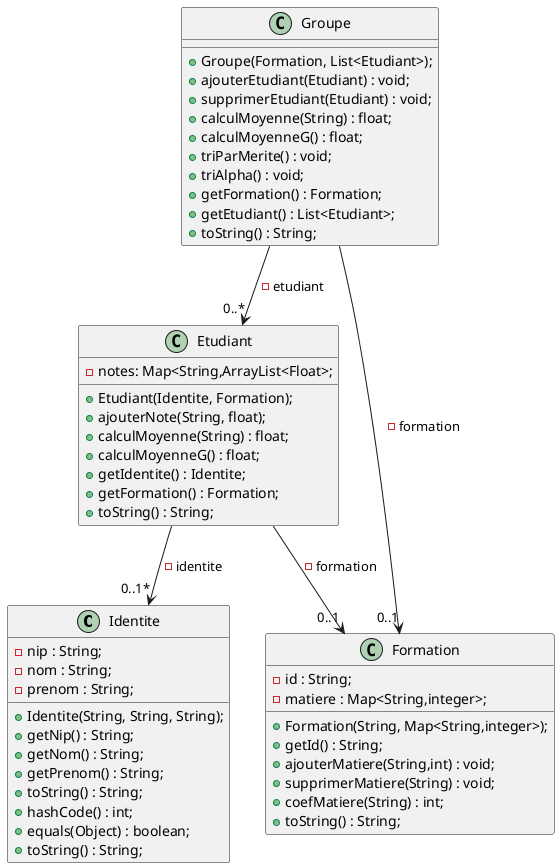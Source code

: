 @startuml

'''classes 

class Identite{

    - nip : String;
    - nom : String;
    - prenom : String;

    + Identite(String, String, String);
    + getNip() : String;
    + getNom() : String;
    + getPrenom() : String;
    + toString() : String;
    + hashCode() : int;
    + equals(Object) : boolean;
    + toString() : String;

}

class Etudiant{

    - notes: Map<String,ArrayList<Float>;

    + Etudiant(Identite, Formation);
    + ajouterNote(String, float);
    + calculMoyenne(String) : float;
    + calculMoyenneG() : float;
    + getIdentite() : Identite;
    + getFormation() : Formation;
    + toString() : String;


}

class Formation{

    - id : String;
    - matiere : Map<String,integer>;
    
    + Formation(String, Map<String,integer>);
    + getId() : String;
    + ajouterMatiere(String,int) : void;
    + supprimerMatiere(String) : void;
    + coefMatiere(String) : int;
    + toString() : String;

}

class Groupe{

    + Groupe(Formation, List<Etudiant>);
    + ajouterEtudiant(Etudiant) : void;
    + supprimerEtudiant(Etudiant) : void;
    + calculMoyenne(String) : float;
    + calculMoyenneG() : float;
    + triParMerite() : void;
    + triAlpha() : void;
    + getFormation() : Formation;
    + getEtudiant() : List<Etudiant>;
    + toString() : String;
}

'''liaisons
Etudiant  --> "0..1*" Identite : -identite
Etudiant  --> "0..1" Formation : -formation
Groupe  --> "0..*" Etudiant : -etudiant
Groupe  --> "0..1" Formation : -formation




@enduml
